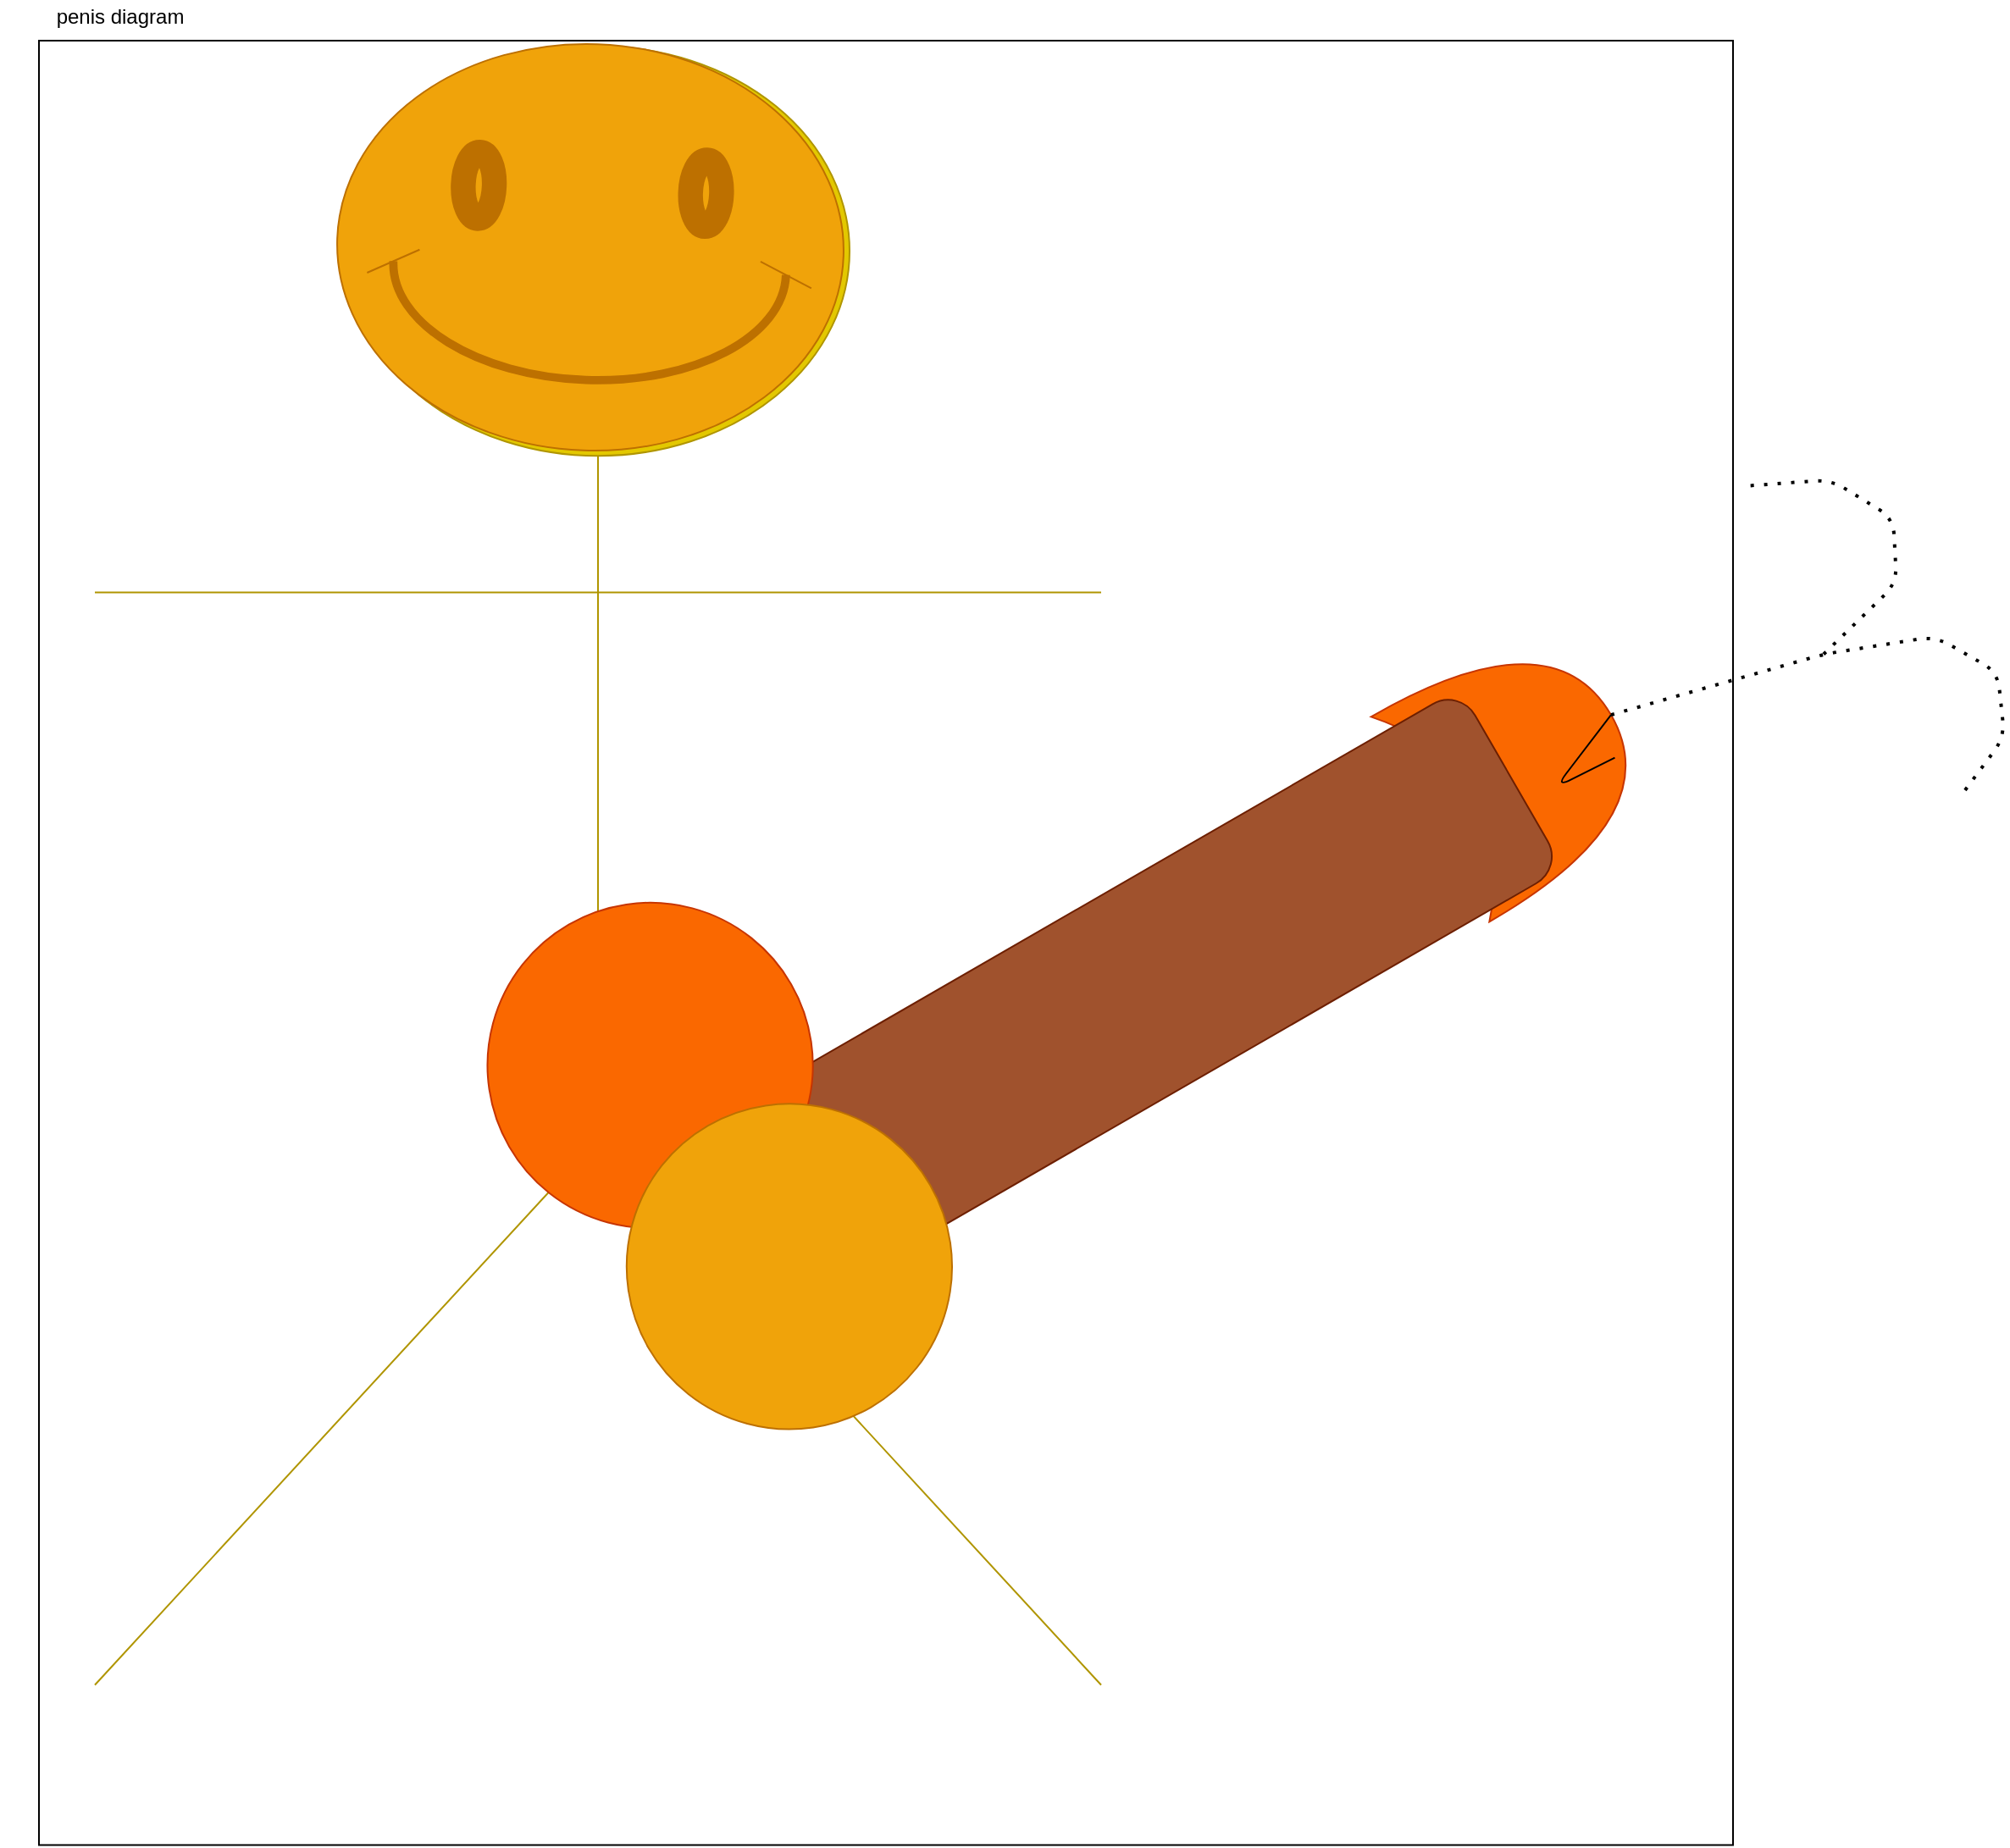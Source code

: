 <mxfile version="13.9.9" type="device"><diagram id="xsNEEvuJKPzbAHhgv0A1" name="Page-1"><mxGraphModel dx="-11" dy="25" grid="0" gridSize="10" guides="1" tooltips="1" connect="1" arrows="1" fold="1" page="1" pageScale="1" pageWidth="850" pageHeight="1100" math="0" shadow="0"><root><mxCell id="0"/><mxCell id="1" parent="0"/><mxCell id="gXxN0PkrTW2tWwx8kray-9" value="" style="shape=xor;whiteSpace=wrap;html=1;rotation=-30;fillColor=#fa6800;strokeColor=#C73500;fontColor=#ffffff;" parent="1" vertex="1"><mxGeometry x="890.005" y="423.004" width="123.237" height="139.7" as="geometry"/></mxCell><mxCell id="hUJhJQBqNxR-BBn6S6gq-1" value="" style="rounded=0;whiteSpace=wrap;html=1;fillColor=none;" vertex="1" parent="1"><mxGeometry x="77" y="64" width="1000" height="1065.25" as="geometry"/></mxCell><mxCell id="gXxN0PkrTW2tWwx8kray-21" value="" style="shape=umlActor;verticalLabelPosition=bottom;verticalAlign=top;html=1;outlineConnect=0;rotation=-360;fillColor=#e3c800;strokeColor=#B09500;fontColor=#ffffff;" parent="1" vertex="1"><mxGeometry x="110" y="67.25" width="594" height="967.5" as="geometry"/></mxCell><mxCell id="gXxN0PkrTW2tWwx8kray-24" value="" style="verticalLabelPosition=bottom;verticalAlign=top;html=1;shape=mxgraph.basic.smiley;rotation=-358;fillColor=#f0a30a;strokeColor=#BD7000;fontColor=#ffffff;" parent="1" vertex="1"><mxGeometry x="253" y="66" width="299" height="240" as="geometry"/></mxCell><mxCell id="gXxN0PkrTW2tWwx8kray-26" value="" style="group;rotation=60;" parent="1" vertex="1" connectable="0"><mxGeometry x="297" y="191" width="390.25" height="785.81" as="geometry"/></mxCell><mxCell id="gXxN0PkrTW2tWwx8kray-11" value="" style="rounded=1;whiteSpace=wrap;html=1;rotation=150;fillColor=#a0522d;strokeColor=#6D1F00;fontColor=#ffffff;" parent="gXxN0PkrTW2tWwx8kray-26" vertex="1"><mxGeometry x="198.799" y="367.956" width="482.678" height="122.237" as="geometry"/></mxCell><mxCell id="gXxN0PkrTW2tWwx8kray-12" value="" style="ellipse;whiteSpace=wrap;html=1;aspect=fixed;rotation=60;fillColor=#fa6800;strokeColor=#C73500;fontColor=#ffffff;" parent="gXxN0PkrTW2tWwx8kray-26" vertex="1"><mxGeometry x="44.753" y="381.926" width="192.087" height="192.087" as="geometry"/></mxCell><mxCell id="gXxN0PkrTW2tWwx8kray-13" value="" style="ellipse;whiteSpace=wrap;html=1;aspect=fixed;rotation=60;fillColor=#f0a30a;strokeColor=#BD7000;fontColor=#ffffff;" parent="gXxN0PkrTW2tWwx8kray-26" vertex="1"><mxGeometry x="126.911" y="500.67" width="192.087" height="192.087" as="geometry"/></mxCell><mxCell id="gXxN0PkrTW2tWwx8kray-14" value="" style="endArrow=none;html=1;exitX=1;exitY=0.5;exitDx=0;exitDy=0;exitPerimeter=0;" parent="gXxN0PkrTW2tWwx8kray-26" source="gXxN0PkrTW2tWwx8kray-9" edge="1"><mxGeometry x="732.825" y="64.109" width="102.697" height="87.312" as="geometry"><mxPoint x="858.116" y="305.091" as="sourcePoint"/><mxPoint x="710.232" y="296.36" as="targetPoint"/><Array as="points"><mxPoint x="675.315" y="313.822"/></Array></mxGeometry></mxCell><mxCell id="gXxN0PkrTW2tWwx8kray-15" value="" style="endArrow=none;dashed=1;html=1;dashPattern=1 3;strokeWidth=2;exitX=1;exitY=0.5;exitDx=0;exitDy=0;exitPerimeter=0;" parent="gXxN0PkrTW2tWwx8kray-26" source="gXxN0PkrTW2tWwx8kray-9" edge="1"><mxGeometry x="732.825" y="64.109" width="102.697" height="87.312" as="geometry"><mxPoint x="734.879" y="263.181" as="sourcePoint"/><mxPoint x="915.627" y="317.315" as="targetPoint"/><Array as="points"><mxPoint x="833.469" y="235.241"/><mxPoint x="899.195" y="224.764"/><mxPoint x="936.166" y="245.719"/><mxPoint x="940.274" y="284.136"/></Array></mxGeometry></mxCell><mxCell id="gXxN0PkrTW2tWwx8kray-17" value="" style="endArrow=none;dashed=1;html=1;dashPattern=1 3;strokeWidth=2;" parent="gXxN0PkrTW2tWwx8kray-26" edge="1"><mxGeometry x="732.825" y="64.109" width="102.697" height="87.312" as="geometry"><mxPoint x="790.336" y="135.705" as="sourcePoint"/><mxPoint x="833.469" y="235.241" as="targetPoint"/><Array as="points"><mxPoint x="837.577" y="132.213"/><mxPoint x="874.548" y="154.914"/><mxPoint x="876.602" y="193.331"/></Array></mxGeometry></mxCell><mxCell id="hUJhJQBqNxR-BBn6S6gq-2" value="penis diagram" style="text;html=1;strokeColor=none;fillColor=none;align=center;verticalAlign=middle;whiteSpace=wrap;rounded=0;" vertex="1" parent="1"><mxGeometry x="70" y="40" width="110" height="20" as="geometry"/></mxCell></root></mxGraphModel></diagram></mxfile>